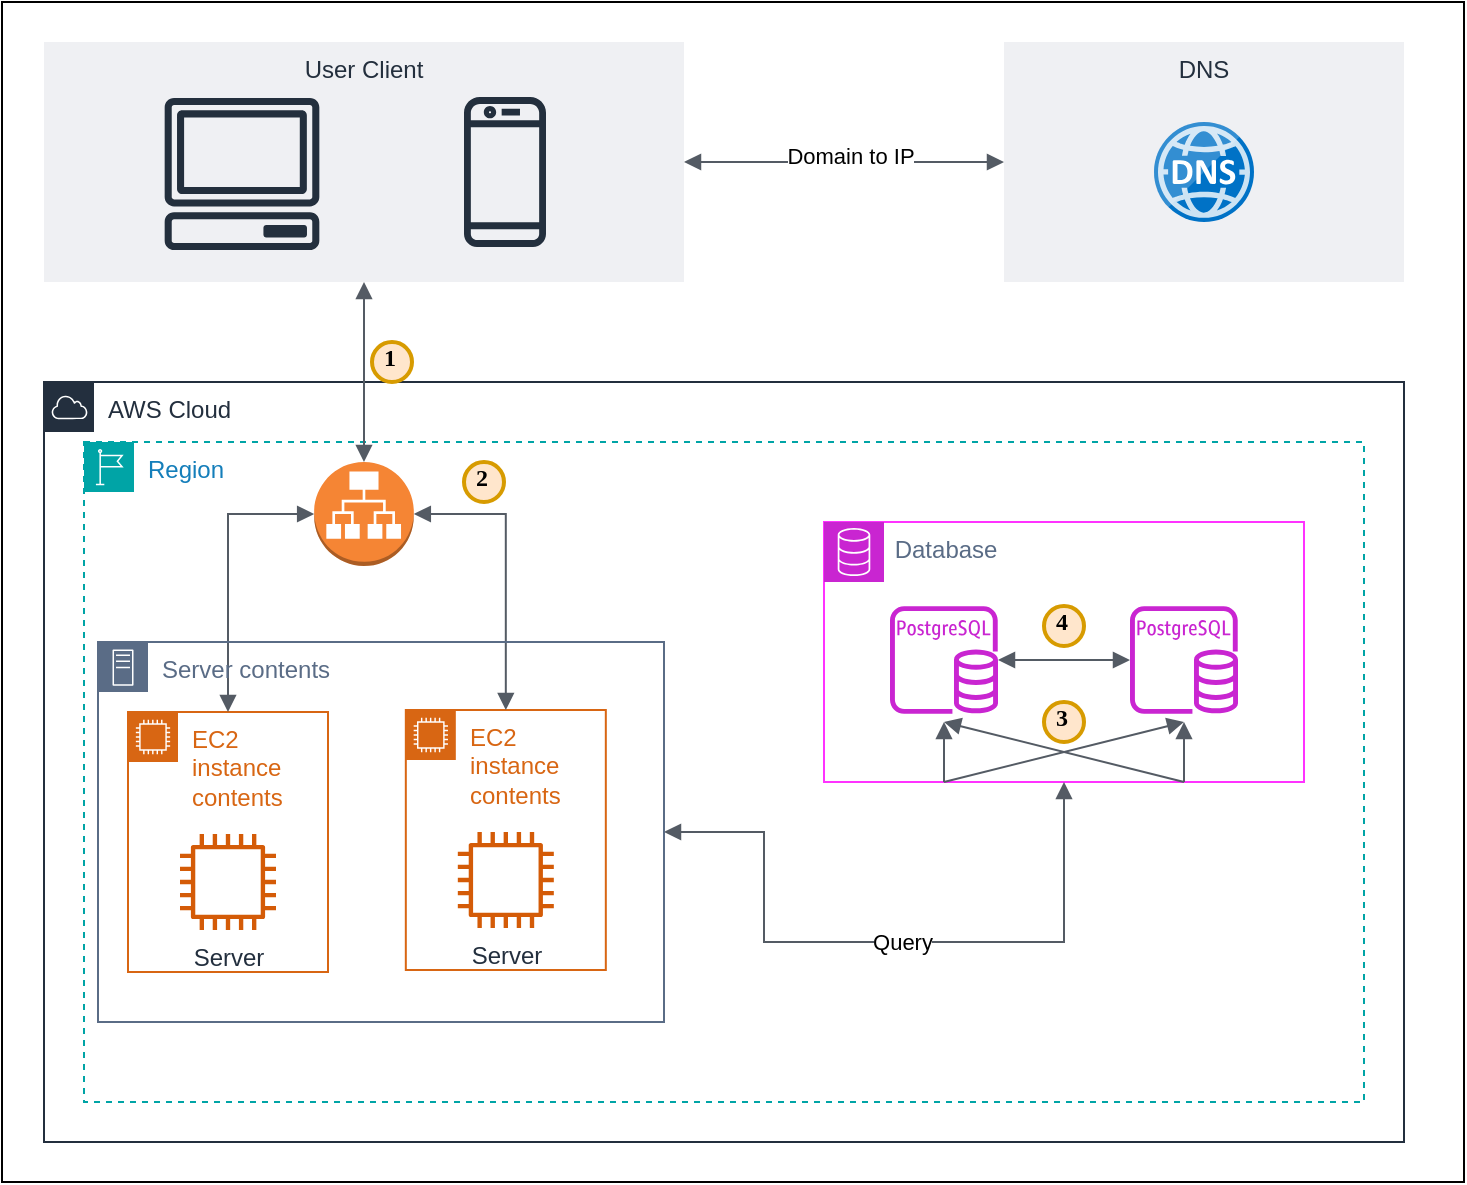 <mxfile>
    <diagram name="페이지-1" id="1zRKgmUaXTxRe6Tk9ieO">
        <mxGraphModel dx="1038" dy="547" grid="1" gridSize="10" guides="1" tooltips="1" connect="1" arrows="1" fold="1" page="1" pageScale="1" pageWidth="827" pageHeight="1169" math="0" shadow="0">
            <root>
                <mxCell id="0"/>
                <mxCell id="1" parent="0"/>
                <mxCell id="HX1PcJEUQ6J4BHZRip1N-5" value="User Client" style="fillColor=#EFF0F3;strokeColor=none;dashed=0;verticalAlign=top;fontStyle=0;fontColor=#232F3D;whiteSpace=wrap;html=1;" parent="1" vertex="1">
                    <mxGeometry x="40" y="40" width="320" height="120" as="geometry"/>
                </mxCell>
                <mxCell id="HX1PcJEUQ6J4BHZRip1N-1" value="DNS" style="fillColor=#EFF0F3;strokeColor=none;dashed=0;verticalAlign=top;fontStyle=0;fontColor=#232F3D;whiteSpace=wrap;html=1;" parent="1" vertex="1">
                    <mxGeometry x="520" y="40" width="200" height="120" as="geometry"/>
                </mxCell>
                <mxCell id="HX1PcJEUQ6J4BHZRip1N-2" value="" style="image;sketch=0;aspect=fixed;html=1;points=[];align=center;fontSize=12;image=img/lib/mscae/DNS.svg;" parent="1" vertex="1">
                    <mxGeometry x="595" y="80" width="50" height="50" as="geometry"/>
                </mxCell>
                <mxCell id="HX1PcJEUQ6J4BHZRip1N-3" value="" style="sketch=0;outlineConnect=0;fontColor=#232F3E;gradientColor=none;fillColor=#232F3D;strokeColor=none;dashed=0;verticalLabelPosition=bottom;verticalAlign=top;align=center;html=1;fontSize=12;fontStyle=0;aspect=fixed;pointerEvents=1;shape=mxgraph.aws4.mobile_client;" parent="1" vertex="1">
                    <mxGeometry x="250" y="66" width="41" height="78" as="geometry"/>
                </mxCell>
                <mxCell id="HX1PcJEUQ6J4BHZRip1N-4" value="" style="sketch=0;outlineConnect=0;fontColor=#232F3E;gradientColor=none;fillColor=#232F3D;strokeColor=none;dashed=0;verticalLabelPosition=bottom;verticalAlign=top;align=center;html=1;fontSize=12;fontStyle=0;aspect=fixed;pointerEvents=1;shape=mxgraph.aws4.client;" parent="1" vertex="1">
                    <mxGeometry x="100" y="68" width="78" height="76" as="geometry"/>
                </mxCell>
                <mxCell id="HX1PcJEUQ6J4BHZRip1N-6" value="AWS Cloud" style="points=[[0,0],[0.25,0],[0.5,0],[0.75,0],[1,0],[1,0.25],[1,0.5],[1,0.75],[1,1],[0.75,1],[0.5,1],[0.25,1],[0,1],[0,0.75],[0,0.5],[0,0.25]];outlineConnect=0;gradientColor=none;html=1;whiteSpace=wrap;fontSize=12;fontStyle=0;container=1;pointerEvents=0;collapsible=0;recursiveResize=0;shape=mxgraph.aws4.group;grIcon=mxgraph.aws4.group_aws_cloud;strokeColor=#232F3E;fillColor=none;verticalAlign=top;align=left;spacingLeft=30;fontColor=#232F3E;dashed=0;" parent="1" vertex="1">
                    <mxGeometry x="40" y="210" width="680" height="380" as="geometry"/>
                </mxCell>
                <mxCell id="HX1PcJEUQ6J4BHZRip1N-8" value="Region" style="points=[[0,0],[0.25,0],[0.5,0],[0.75,0],[1,0],[1,0.25],[1,0.5],[1,0.75],[1,1],[0.75,1],[0.5,1],[0.25,1],[0,1],[0,0.75],[0,0.5],[0,0.25]];outlineConnect=0;gradientColor=none;html=1;whiteSpace=wrap;fontSize=12;fontStyle=0;container=1;pointerEvents=0;collapsible=0;recursiveResize=0;shape=mxgraph.aws4.group;grIcon=mxgraph.aws4.group_region;strokeColor=#00A4A6;fillColor=none;verticalAlign=top;align=left;spacingLeft=30;fontColor=#147EBA;dashed=1;" parent="HX1PcJEUQ6J4BHZRip1N-6" vertex="1">
                    <mxGeometry x="20" y="30" width="640" height="330" as="geometry"/>
                </mxCell>
                <mxCell id="HX1PcJEUQ6J4BHZRip1N-9" value="EC2 instance contents" style="points=[[0,0],[0.25,0],[0.5,0],[0.75,0],[1,0],[1,0.25],[1,0.5],[1,0.75],[1,1],[0.75,1],[0.5,1],[0.25,1],[0,1],[0,0.75],[0,0.5],[0,0.25]];outlineConnect=0;gradientColor=none;html=1;whiteSpace=wrap;fontSize=12;fontStyle=0;container=1;pointerEvents=0;collapsible=0;recursiveResize=0;shape=mxgraph.aws4.group;grIcon=mxgraph.aws4.group_ec2_instance_contents;strokeColor=#D86613;fillColor=none;verticalAlign=top;align=left;spacingLeft=30;fontColor=#D86613;dashed=0;" parent="HX1PcJEUQ6J4BHZRip1N-8" vertex="1">
                    <mxGeometry x="22" y="135" width="100" height="130" as="geometry"/>
                </mxCell>
                <mxCell id="3" value="Server" style="sketch=0;outlineConnect=0;fontColor=#232F3E;gradientColor=none;fillColor=#D45B07;strokeColor=none;dashed=0;verticalLabelPosition=bottom;verticalAlign=top;align=center;html=1;fontSize=12;fontStyle=0;aspect=fixed;pointerEvents=1;shape=mxgraph.aws4.instance2;" parent="HX1PcJEUQ6J4BHZRip1N-9" vertex="1">
                    <mxGeometry x="26.0" y="61" width="48" height="48" as="geometry"/>
                </mxCell>
                <mxCell id="HX1PcJEUQ6J4BHZRip1N-18" value="&lt;div style=&quot;&quot;&gt;&lt;span style=&quot;background-color: initial;&quot;&gt;&amp;nbsp; &amp;nbsp; &amp;nbsp; &amp;nbsp; &amp;nbsp; Database&lt;/span&gt;&lt;/div&gt;" style="fillColor=none;strokeColor=#FF33FF;verticalAlign=top;fontStyle=0;fontColor=#5A6C86;whiteSpace=wrap;html=1;align=left;" parent="HX1PcJEUQ6J4BHZRip1N-8" vertex="1">
                    <mxGeometry x="370" y="40" width="240" height="130" as="geometry"/>
                </mxCell>
                <mxCell id="HX1PcJEUQ6J4BHZRip1N-19" value="" style="sketch=0;points=[[0,0,0],[0.25,0,0],[0.5,0,0],[0.75,0,0],[1,0,0],[0,1,0],[0.25,1,0],[0.5,1,0],[0.75,1,0],[1,1,0],[0,0.25,0],[0,0.5,0],[0,0.75,0],[1,0.25,0],[1,0.5,0],[1,0.75,0]];outlineConnect=0;fontColor=#232F3E;fillColor=#C925D1;strokeColor=#ffffff;dashed=0;verticalLabelPosition=bottom;verticalAlign=top;align=center;html=1;fontSize=12;fontStyle=0;aspect=fixed;shape=mxgraph.aws4.resourceIcon;resIcon=mxgraph.aws4.database;" parent="HX1PcJEUQ6J4BHZRip1N-8" vertex="1">
                    <mxGeometry x="370" y="40" width="30" height="30" as="geometry"/>
                </mxCell>
                <mxCell id="HX1PcJEUQ6J4BHZRip1N-21" value="" style="sketch=0;outlineConnect=0;fontColor=#232F3E;gradientColor=none;fillColor=#C925D1;strokeColor=none;dashed=0;verticalLabelPosition=bottom;verticalAlign=top;align=center;html=1;fontSize=12;fontStyle=0;aspect=fixed;pointerEvents=1;shape=mxgraph.aws4.rds_postgresql_instance;" parent="HX1PcJEUQ6J4BHZRip1N-8" vertex="1">
                    <mxGeometry x="403" y="82" width="54" height="54" as="geometry"/>
                </mxCell>
                <mxCell id="HX1PcJEUQ6J4BHZRip1N-22" value="" style="edgeStyle=orthogonalEdgeStyle;html=1;endArrow=block;elbow=vertical;startArrow=block;startFill=1;endFill=1;strokeColor=#545B64;rounded=0;entryX=0.5;entryY=1;entryDx=0;entryDy=0;exitX=1;exitY=0.5;exitDx=0;exitDy=0;" parent="HX1PcJEUQ6J4BHZRip1N-8" source="23" target="HX1PcJEUQ6J4BHZRip1N-18" edge="1">
                    <mxGeometry width="100" relative="1" as="geometry">
                        <mxPoint x="360" y="320" as="sourcePoint"/>
                        <mxPoint x="460" y="320" as="targetPoint"/>
                        <Array as="points">
                            <mxPoint x="340" y="195"/>
                            <mxPoint x="340" y="250"/>
                            <mxPoint x="490" y="250"/>
                        </Array>
                    </mxGeometry>
                </mxCell>
                <mxCell id="24" value="Query" style="edgeLabel;html=1;align=center;verticalAlign=middle;resizable=0;points=[];" parent="HX1PcJEUQ6J4BHZRip1N-22" vertex="1" connectable="0">
                    <mxGeometry x="-0.287" relative="1" as="geometry">
                        <mxPoint x="54" as="offset"/>
                    </mxGeometry>
                </mxCell>
                <mxCell id="HX1PcJEUQ6J4BHZRip1N-23" value="2" style="ellipse;whiteSpace=wrap;html=1;aspect=fixed;strokeWidth=2;fontFamily=Tahoma;spacingBottom=4;spacingRight=2;strokeColor=#d79b00;fillColor=#ffe6cc;fontStyle=1" parent="HX1PcJEUQ6J4BHZRip1N-8" vertex="1">
                    <mxGeometry x="190" y="10" width="20" height="20" as="geometry"/>
                </mxCell>
                <mxCell id="2" value="" style="outlineConnect=0;dashed=0;verticalLabelPosition=bottom;verticalAlign=top;align=center;html=1;shape=mxgraph.aws3.application_load_balancer;fillColor=#F58534;gradientColor=none;" parent="HX1PcJEUQ6J4BHZRip1N-8" vertex="1">
                    <mxGeometry x="115.08" y="10" width="49.83" height="52" as="geometry"/>
                </mxCell>
                <mxCell id="4" value="EC2 instance contents" style="points=[[0,0],[0.25,0],[0.5,0],[0.75,0],[1,0],[1,0.25],[1,0.5],[1,0.75],[1,1],[0.75,1],[0.5,1],[0.25,1],[0,1],[0,0.75],[0,0.5],[0,0.25]];outlineConnect=0;gradientColor=none;html=1;whiteSpace=wrap;fontSize=12;fontStyle=0;container=1;pointerEvents=0;collapsible=0;recursiveResize=0;shape=mxgraph.aws4.group;grIcon=mxgraph.aws4.group_ec2_instance_contents;strokeColor=#D86613;fillColor=none;verticalAlign=top;align=left;spacingLeft=30;fontColor=#D86613;dashed=0;" parent="HX1PcJEUQ6J4BHZRip1N-8" vertex="1">
                    <mxGeometry x="160.91" y="134" width="100" height="130" as="geometry"/>
                </mxCell>
                <mxCell id="5" value="Server" style="sketch=0;outlineConnect=0;fontColor=#232F3E;gradientColor=none;fillColor=#D45B07;strokeColor=none;dashed=0;verticalLabelPosition=bottom;verticalAlign=top;align=center;html=1;fontSize=12;fontStyle=0;aspect=fixed;pointerEvents=1;shape=mxgraph.aws4.instance2;" parent="4" vertex="1">
                    <mxGeometry x="26.0" y="61" width="48" height="48" as="geometry"/>
                </mxCell>
                <mxCell id="6" value="" style="edgeStyle=orthogonalEdgeStyle;html=1;endArrow=block;elbow=vertical;startArrow=block;startFill=1;endFill=1;strokeColor=#545B64;rounded=0;exitX=0;exitY=0.5;exitDx=0;exitDy=0;entryX=0.5;entryY=0;entryDx=0;entryDy=0;exitPerimeter=0;" parent="HX1PcJEUQ6J4BHZRip1N-8" source="2" target="HX1PcJEUQ6J4BHZRip1N-9" edge="1">
                    <mxGeometry width="100" relative="1" as="geometry">
                        <mxPoint x="150" y="-70" as="sourcePoint"/>
                        <mxPoint x="149.995" y="20" as="targetPoint"/>
                    </mxGeometry>
                </mxCell>
                <mxCell id="7" value="" style="edgeStyle=orthogonalEdgeStyle;html=1;endArrow=block;elbow=vertical;startArrow=block;startFill=1;endFill=1;strokeColor=#545B64;rounded=0;exitX=0.5;exitY=0;exitDx=0;exitDy=0;entryX=1;entryY=0.5;entryDx=0;entryDy=0;entryPerimeter=0;" parent="HX1PcJEUQ6J4BHZRip1N-8" source="4" target="2" edge="1">
                    <mxGeometry width="100" relative="1" as="geometry">
                        <mxPoint x="125.08" y="46" as="sourcePoint"/>
                        <mxPoint x="82" y="92" as="targetPoint"/>
                    </mxGeometry>
                </mxCell>
                <mxCell id="10" value="" style="sketch=0;outlineConnect=0;fontColor=#232F3E;gradientColor=none;fillColor=#C925D1;strokeColor=none;dashed=0;verticalLabelPosition=bottom;verticalAlign=top;align=center;html=1;fontSize=12;fontStyle=0;aspect=fixed;pointerEvents=1;shape=mxgraph.aws4.rds_postgresql_instance;" parent="HX1PcJEUQ6J4BHZRip1N-8" vertex="1">
                    <mxGeometry x="523" y="82" width="54" height="54" as="geometry"/>
                </mxCell>
                <mxCell id="12" value="" style="edgeStyle=orthogonalEdgeStyle;html=1;endArrow=block;elbow=vertical;startArrow=block;startFill=1;endFill=1;strokeColor=#545B64;rounded=0;" parent="HX1PcJEUQ6J4BHZRip1N-8" source="HX1PcJEUQ6J4BHZRip1N-21" target="10" edge="1">
                    <mxGeometry width="100" relative="1" as="geometry">
                        <mxPoint x="250" y="70" as="sourcePoint"/>
                        <mxPoint x="350" y="70" as="targetPoint"/>
                    </mxGeometry>
                </mxCell>
                <mxCell id="14" value="" style="html=1;endArrow=block;elbow=vertical;startArrow=none;endFill=1;strokeColor=#545B64;rounded=0;exitX=0.25;exitY=1;exitDx=0;exitDy=0;" parent="HX1PcJEUQ6J4BHZRip1N-8" source="HX1PcJEUQ6J4BHZRip1N-18" edge="1">
                    <mxGeometry width="100" relative="1" as="geometry">
                        <mxPoint x="250" y="70" as="sourcePoint"/>
                        <mxPoint x="550" y="140" as="targetPoint"/>
                    </mxGeometry>
                </mxCell>
                <mxCell id="16" value="" style="edgeStyle=orthogonalEdgeStyle;html=1;endArrow=block;elbow=vertical;startArrow=none;endFill=1;strokeColor=#545B64;rounded=0;exitX=0.25;exitY=1;exitDx=0;exitDy=0;" parent="HX1PcJEUQ6J4BHZRip1N-8" source="HX1PcJEUQ6J4BHZRip1N-18" edge="1">
                    <mxGeometry width="100" relative="1" as="geometry">
                        <mxPoint x="250" y="70" as="sourcePoint"/>
                        <mxPoint x="430" y="140" as="targetPoint"/>
                        <Array as="points">
                            <mxPoint x="430" y="140"/>
                            <mxPoint x="430" y="140"/>
                        </Array>
                    </mxGeometry>
                </mxCell>
                <mxCell id="19" value="4" style="ellipse;whiteSpace=wrap;html=1;aspect=fixed;strokeWidth=2;fontFamily=Tahoma;spacingBottom=4;spacingRight=2;strokeColor=#d79b00;fillColor=#ffe6cc;fontStyle=1" parent="HX1PcJEUQ6J4BHZRip1N-8" vertex="1">
                    <mxGeometry x="480" y="82" width="20" height="20" as="geometry"/>
                </mxCell>
                <mxCell id="20" value="3" style="ellipse;whiteSpace=wrap;html=1;aspect=fixed;strokeWidth=2;fontFamily=Tahoma;spacingBottom=4;spacingRight=2;strokeColor=#d79b00;fillColor=#ffe6cc;fontStyle=1" parent="HX1PcJEUQ6J4BHZRip1N-8" vertex="1">
                    <mxGeometry x="480" y="130" width="20" height="20" as="geometry"/>
                </mxCell>
                <mxCell id="23" value="Server contents" style="points=[[0,0],[0.25,0],[0.5,0],[0.75,0],[1,0],[1,0.25],[1,0.5],[1,0.75],[1,1],[0.75,1],[0.5,1],[0.25,1],[0,1],[0,0.75],[0,0.5],[0,0.25]];outlineConnect=0;gradientColor=none;html=1;whiteSpace=wrap;fontSize=12;fontStyle=0;container=1;pointerEvents=0;collapsible=0;recursiveResize=0;shape=mxgraph.aws4.group;grIcon=mxgraph.aws4.group_on_premise;strokeColor=#5A6C86;fillColor=none;verticalAlign=top;align=left;spacingLeft=30;fontColor=#5A6C86;dashed=0;" parent="HX1PcJEUQ6J4BHZRip1N-8" vertex="1">
                    <mxGeometry x="7" y="100" width="283" height="190" as="geometry"/>
                </mxCell>
                <mxCell id="HX1PcJEUQ6J4BHZRip1N-12" value="" style="edgeStyle=orthogonalEdgeStyle;html=1;endArrow=block;elbow=vertical;startArrow=block;startFill=1;endFill=1;strokeColor=#545B64;rounded=0;exitX=1;exitY=0.5;exitDx=0;exitDy=0;entryX=0;entryY=0.5;entryDx=0;entryDy=0;" parent="1" source="HX1PcJEUQ6J4BHZRip1N-5" target="HX1PcJEUQ6J4BHZRip1N-1" edge="1">
                    <mxGeometry width="100" relative="1" as="geometry">
                        <mxPoint x="500" y="220" as="sourcePoint"/>
                        <mxPoint x="600" y="220" as="targetPoint"/>
                    </mxGeometry>
                </mxCell>
                <mxCell id="21" value="Domain to IP" style="edgeLabel;html=1;align=center;verticalAlign=middle;resizable=0;points=[];" parent="HX1PcJEUQ6J4BHZRip1N-12" vertex="1" connectable="0">
                    <mxGeometry x="0.2" y="3" relative="1" as="geometry">
                        <mxPoint x="-13" as="offset"/>
                    </mxGeometry>
                </mxCell>
                <mxCell id="HX1PcJEUQ6J4BHZRip1N-13" value="" style="edgeStyle=orthogonalEdgeStyle;html=1;endArrow=block;elbow=vertical;startArrow=block;startFill=1;endFill=1;strokeColor=#545B64;rounded=0;exitX=0.5;exitY=1;exitDx=0;exitDy=0;entryX=0.5;entryY=0;entryDx=0;entryDy=0;entryPerimeter=0;" parent="1" source="HX1PcJEUQ6J4BHZRip1N-5" target="2" edge="1">
                    <mxGeometry width="100" relative="1" as="geometry">
                        <mxPoint x="470" y="270" as="sourcePoint"/>
                        <mxPoint x="570" y="270" as="targetPoint"/>
                    </mxGeometry>
                </mxCell>
                <mxCell id="HX1PcJEUQ6J4BHZRip1N-15" value="1" style="ellipse;whiteSpace=wrap;html=1;aspect=fixed;strokeWidth=2;fontFamily=Tahoma;spacingBottom=4;spacingRight=2;strokeColor=#d79b00;fillColor=#ffe6cc;fontStyle=1" parent="1" vertex="1">
                    <mxGeometry x="204" y="190" width="20" height="20" as="geometry"/>
                </mxCell>
                <mxCell id="17" value="" style="html=1;endArrow=block;elbow=vertical;startArrow=none;endFill=1;strokeColor=#545B64;rounded=0;exitX=0.75;exitY=1;exitDx=0;exitDy=0;" parent="1" source="HX1PcJEUQ6J4BHZRip1N-18" edge="1">
                    <mxGeometry width="100" relative="1" as="geometry">
                        <mxPoint x="500" y="420.0" as="sourcePoint"/>
                        <mxPoint x="490" y="380" as="targetPoint"/>
                    </mxGeometry>
                </mxCell>
                <mxCell id="18" value="" style="html=1;endArrow=block;elbow=vertical;startArrow=none;endFill=1;strokeColor=#545B64;rounded=0;" parent="1" edge="1">
                    <mxGeometry width="100" relative="1" as="geometry">
                        <mxPoint x="610" y="410" as="sourcePoint"/>
                        <mxPoint x="610" y="380" as="targetPoint"/>
                    </mxGeometry>
                </mxCell>
                <mxCell id="25" value="" style="rounded=0;whiteSpace=wrap;html=1;fillColor=none;" vertex="1" parent="1">
                    <mxGeometry x="19" y="20" width="731" height="590" as="geometry"/>
                </mxCell>
            </root>
        </mxGraphModel>
    </diagram>
</mxfile>